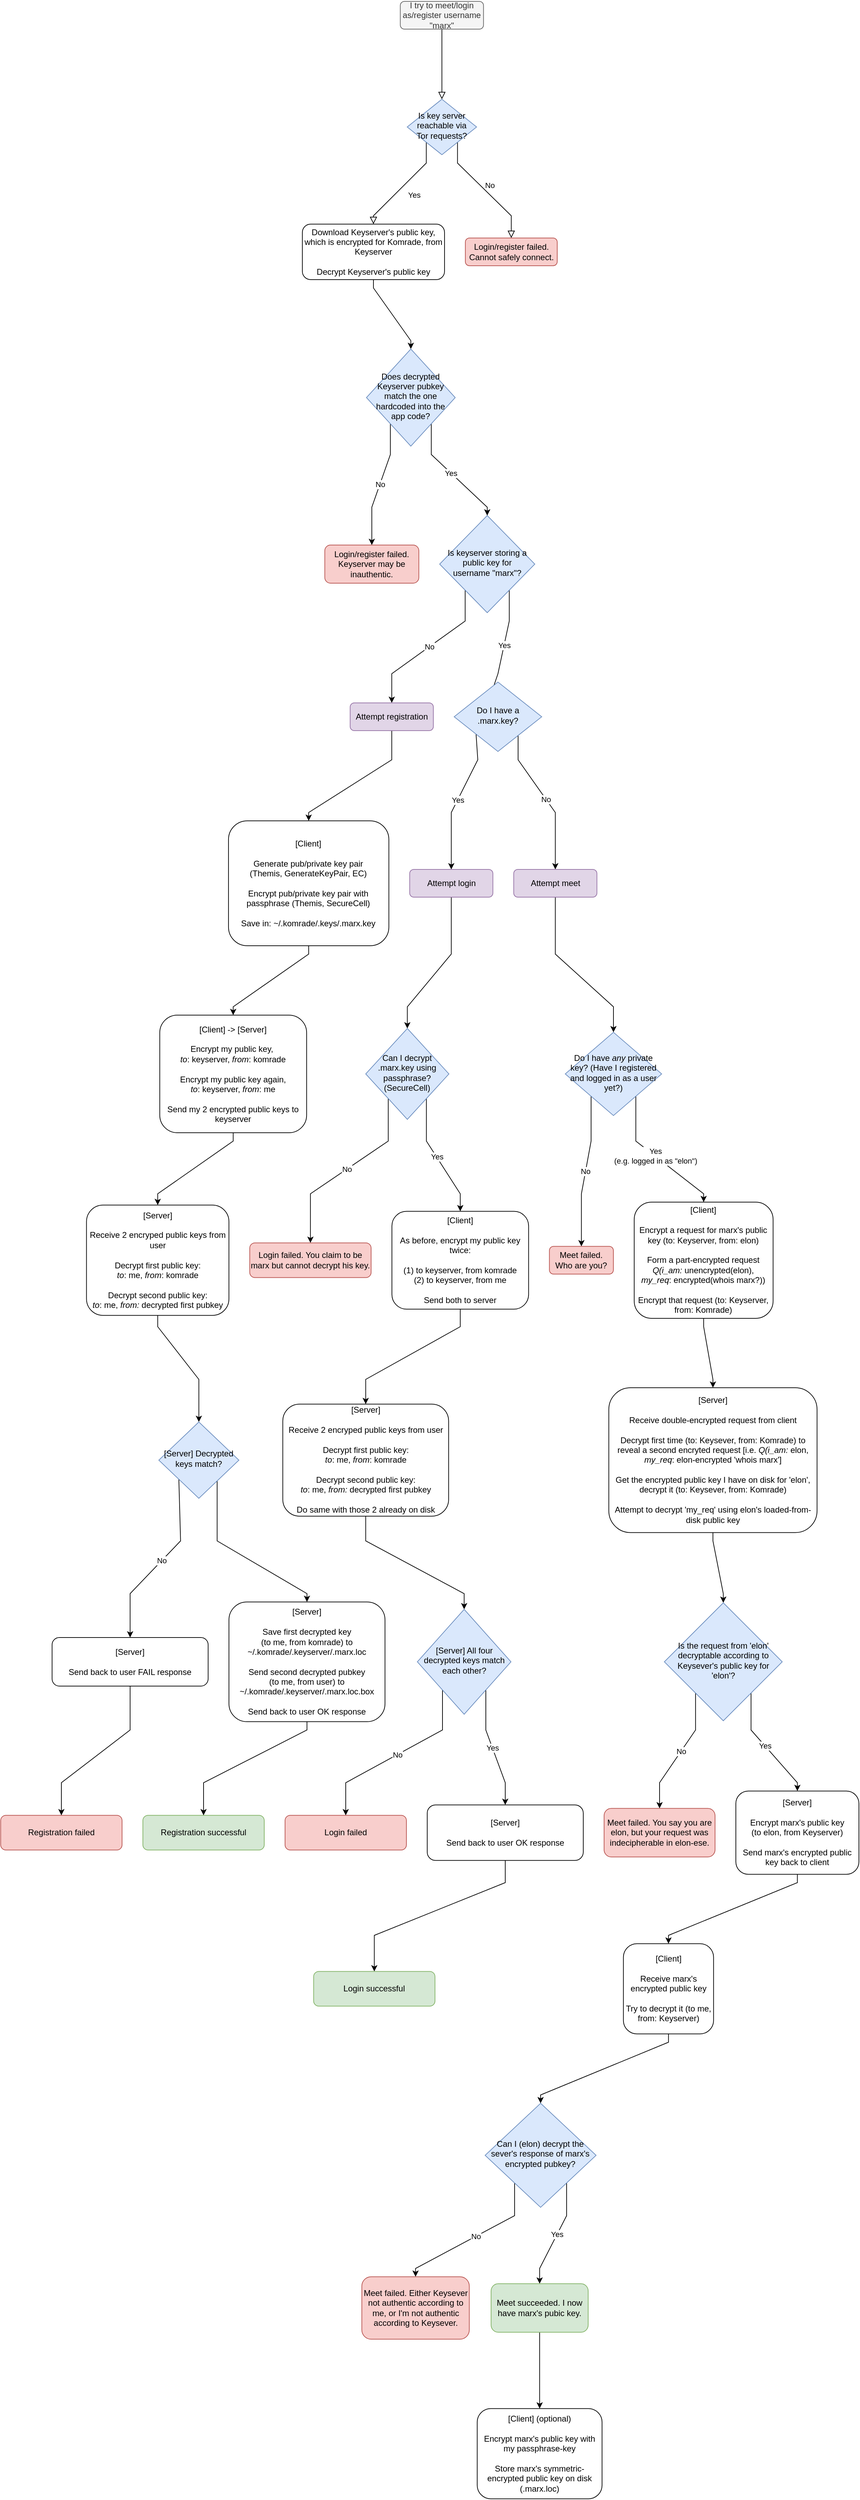 <mxfile version="13.6.6" type="github" pages="3">
  <diagram id="C5RBs43oDa-KdzZeNtuy" name="Login/Register">
    <mxGraphModel dx="2265" dy="1795" grid="1" gridSize="10" guides="1" tooltips="1" connect="1" arrows="1" fold="1" page="1" pageScale="1" pageWidth="827" pageHeight="1169" math="0" shadow="0">
      <root>
        <mxCell id="WIyWlLk6GJQsqaUBKTNV-0" />
        <mxCell id="WIyWlLk6GJQsqaUBKTNV-1" parent="WIyWlLk6GJQsqaUBKTNV-0" />
        <mxCell id="WIyWlLk6GJQsqaUBKTNV-2" value="" style="rounded=0;html=1;jettySize=auto;orthogonalLoop=1;fontSize=11;endArrow=block;endFill=0;endSize=8;strokeWidth=1;shadow=0;labelBackgroundColor=none;edgeStyle=orthogonalEdgeStyle;noEdgeStyle=1;orthogonal=1;" parent="WIyWlLk6GJQsqaUBKTNV-1" source="WIyWlLk6GJQsqaUBKTNV-3" target="WIyWlLk6GJQsqaUBKTNV-6" edge="1">
          <mxGeometry relative="1" as="geometry">
            <Array as="points">
              <mxPoint x="636.159" y="54" />
              <mxPoint x="636.159" y="130" />
            </Array>
          </mxGeometry>
        </mxCell>
        <mxCell id="WIyWlLk6GJQsqaUBKTNV-3" value="I try to meet/login as/register username &quot;marx&quot;" style="rounded=1;whiteSpace=wrap;html=1;fontSize=12;glass=0;strokeWidth=1;shadow=0;fillColor=#f5f5f5;strokeColor=#666666;fontColor=#333333;" parent="WIyWlLk6GJQsqaUBKTNV-1" vertex="1">
          <mxGeometry x="576.159" y="1" width="120" height="40" as="geometry" />
        </mxCell>
        <mxCell id="WIyWlLk6GJQsqaUBKTNV-4" value="Yes" style="rounded=0;html=1;jettySize=auto;orthogonalLoop=1;fontSize=11;endArrow=block;endFill=0;endSize=8;strokeWidth=1;shadow=0;labelBackgroundColor=none;edgeStyle=orthogonalEdgeStyle;noEdgeStyle=1;orthogonal=1;" parent="WIyWlLk6GJQsqaUBKTNV-1" source="WIyWlLk6GJQsqaUBKTNV-6" target="UarGHlLd0uthddKlq-wd-3" edge="1">
          <mxGeometry y="20" relative="1" as="geometry">
            <mxPoint as="offset" />
            <mxPoint x="60" y="331.538" as="targetPoint" />
            <Array as="points">
              <mxPoint x="613.659" y="234" />
              <mxPoint x="537.455" y="310" />
            </Array>
          </mxGeometry>
        </mxCell>
        <mxCell id="WIyWlLk6GJQsqaUBKTNV-5" value="No" style="edgeStyle=orthogonalEdgeStyle;rounded=0;html=1;jettySize=auto;orthogonalLoop=1;fontSize=11;endArrow=block;endFill=0;endSize=8;strokeWidth=1;shadow=0;labelBackgroundColor=none;noEdgeStyle=1;orthogonal=1;entryX=0.5;entryY=0;entryDx=0;entryDy=0;" parent="WIyWlLk6GJQsqaUBKTNV-1" source="WIyWlLk6GJQsqaUBKTNV-6" target="WIyWlLk6GJQsqaUBKTNV-7" edge="1">
          <mxGeometry y="10" relative="1" as="geometry">
            <mxPoint as="offset" />
            <Array as="points">
              <mxPoint x="658.659" y="234" />
              <mxPoint x="736.205" y="310" />
            </Array>
          </mxGeometry>
        </mxCell>
        <mxCell id="WIyWlLk6GJQsqaUBKTNV-6" value="Is key server reachable via Tor requests?" style="rhombus;whiteSpace=wrap;html=1;shadow=0;fontFamily=Helvetica;fontSize=12;align=center;strokeWidth=1;spacing=6;spacingTop=-4;fillColor=#dae8fc;strokeColor=#6c8ebf;" parent="WIyWlLk6GJQsqaUBKTNV-1" vertex="1">
          <mxGeometry x="586.159" y="142" width="100" height="80" as="geometry" />
        </mxCell>
        <mxCell id="WIyWlLk6GJQsqaUBKTNV-7" value="Login/register failed. Cannot safely connect." style="rounded=1;whiteSpace=wrap;html=1;fontSize=12;glass=0;strokeWidth=1;shadow=0;fillColor=#f8cecc;strokeColor=#b85450;" parent="WIyWlLk6GJQsqaUBKTNV-1" vertex="1">
          <mxGeometry x="669.955" y="342" width="132.5" height="40" as="geometry" />
        </mxCell>
        <mxCell id="pqJTde5UYUQTvpoNPmt8-5" style="edgeStyle=orthogonalEdgeStyle;rounded=0;orthogonalLoop=1;jettySize=auto;html=1;entryX=0.5;entryY=0;entryDx=0;entryDy=0;noEdgeStyle=1;orthogonal=1;" edge="1" parent="WIyWlLk6GJQsqaUBKTNV-1" source="UarGHlLd0uthddKlq-wd-3" target="pqJTde5UYUQTvpoNPmt8-2">
          <mxGeometry relative="1" as="geometry">
            <Array as="points">
              <mxPoint x="537.455" y="414" />
              <mxPoint x="591.36" y="490" />
            </Array>
          </mxGeometry>
        </mxCell>
        <mxCell id="UarGHlLd0uthddKlq-wd-3" value="Download Keyserver&#39;s public key, which is encrypted for Komrade, from Keyserver&lt;br&gt;&lt;br&gt;Decrypt Keyserver&#39;s public key" style="rounded=1;whiteSpace=wrap;html=1;fontSize=12;glass=0;strokeWidth=1;shadow=0;" parent="WIyWlLk6GJQsqaUBKTNV-1" vertex="1">
          <mxGeometry x="434.955" y="322" width="205" height="80" as="geometry" />
        </mxCell>
        <mxCell id="UarGHlLd0uthddKlq-wd-9" value="No" style="edgeStyle=orthogonalEdgeStyle;rounded=0;orthogonalLoop=1;jettySize=auto;html=1;noEdgeStyle=1;orthogonal=1;" parent="WIyWlLk6GJQsqaUBKTNV-1" source="UarGHlLd0uthddKlq-wd-5" target="UarGHlLd0uthddKlq-wd-27" edge="1">
          <mxGeometry relative="1" as="geometry">
            <mxPoint x="70" y="660" as="targetPoint" />
            <Array as="points">
              <mxPoint x="669.717" y="894" />
              <mxPoint x="563.861" y="970" />
            </Array>
          </mxGeometry>
        </mxCell>
        <mxCell id="UarGHlLd0uthddKlq-wd-13" value="Yes" style="edgeStyle=orthogonalEdgeStyle;rounded=0;orthogonalLoop=1;jettySize=auto;html=1;noEdgeStyle=1;orthogonal=1;entryX=0.4;entryY=0.25;entryDx=0;entryDy=0;entryPerimeter=0;" parent="WIyWlLk6GJQsqaUBKTNV-1" source="UarGHlLd0uthddKlq-wd-5" target="UarGHlLd0uthddKlq-wd-14" edge="1">
          <mxGeometry relative="1" as="geometry">
            <mxPoint x="210" y="640" as="targetPoint" />
            <Array as="points">
              <mxPoint x="733.312" y="894" />
              <mxPoint x="716.971" y="970" />
            </Array>
          </mxGeometry>
        </mxCell>
        <mxCell id="UarGHlLd0uthddKlq-wd-5" value="Is keyserver storing a public key for username &quot;marx&quot;?" style="rhombus;whiteSpace=wrap;html=1;shadow=0;fontFamily=Helvetica;fontSize=12;align=center;strokeWidth=1;spacing=6;spacingTop=-4;fillColor=#dae8fc;strokeColor=#6c8ebf;" parent="WIyWlLk6GJQsqaUBKTNV-1" vertex="1">
          <mxGeometry x="632.92" y="742" width="137.19" height="140" as="geometry" />
        </mxCell>
        <mxCell id="UarGHlLd0uthddKlq-wd-31" value="Yes" style="edgeStyle=orthogonalEdgeStyle;rounded=0;orthogonalLoop=1;jettySize=auto;html=1;noEdgeStyle=1;orthogonal=1;exitX=0;exitY=1;exitDx=0;exitDy=0;" parent="WIyWlLk6GJQsqaUBKTNV-1" source="UarGHlLd0uthddKlq-wd-14" target="UarGHlLd0uthddKlq-wd-29" edge="1">
          <mxGeometry relative="1" as="geometry">
            <Array as="points">
              <mxPoint x="687.916" y="1094" />
              <mxPoint x="649.699" y="1170" />
            </Array>
          </mxGeometry>
        </mxCell>
        <mxCell id="pqJTde5UYUQTvpoNPmt8-1" value="No" style="edgeStyle=orthogonalEdgeStyle;rounded=0;orthogonalLoop=1;jettySize=auto;html=1;noEdgeStyle=1;orthogonal=1;entryX=0.5;entryY=0;entryDx=0;entryDy=0;" edge="1" parent="WIyWlLk6GJQsqaUBKTNV-1" source="UarGHlLd0uthddKlq-wd-14" target="LL1DRk6oRKZlNUp4qJ55-0">
          <mxGeometry relative="1" as="geometry">
            <mxPoint x="625.625" y="1245" as="targetPoint" />
            <Array as="points">
              <mxPoint x="746.026" y="1094" />
              <mxPoint x="799.699" y="1170" />
            </Array>
          </mxGeometry>
        </mxCell>
        <mxCell id="UarGHlLd0uthddKlq-wd-14" value="Do I have a .marx.key?" style="rhombus;whiteSpace=wrap;html=1;shadow=0;fontFamily=Helvetica;fontSize=12;align=center;strokeWidth=1;spacing=6;spacingTop=-4;fillColor=#dae8fc;strokeColor=#6c8ebf;" parent="WIyWlLk6GJQsqaUBKTNV-1" vertex="1">
          <mxGeometry x="653.861" y="982" width="126.22" height="100" as="geometry" />
        </mxCell>
        <mxCell id="UarGHlLd0uthddKlq-wd-28" style="edgeStyle=orthogonalEdgeStyle;rounded=0;orthogonalLoop=1;jettySize=auto;html=1;noEdgeStyle=1;orthogonal=1;entryX=0.5;entryY=0;entryDx=0;entryDy=0;" parent="WIyWlLk6GJQsqaUBKTNV-1" source="UarGHlLd0uthddKlq-wd-27" target="UarGHlLd0uthddKlq-wd-35" edge="1">
          <mxGeometry relative="1" as="geometry">
            <mxPoint x="115.625" y="820" as="targetPoint" />
            <Array as="points">
              <mxPoint x="563.861" y="1094" />
              <mxPoint x="444.074" y="1170" />
            </Array>
          </mxGeometry>
        </mxCell>
        <mxCell id="UarGHlLd0uthddKlq-wd-27" value="Attempt registration" style="rounded=1;whiteSpace=wrap;html=1;fontSize=12;glass=0;strokeWidth=1;shadow=0;fillColor=#e1d5e7;strokeColor=#9673a6;" parent="WIyWlLk6GJQsqaUBKTNV-1" vertex="1">
          <mxGeometry x="503.861" y="1012" width="120" height="40" as="geometry" />
        </mxCell>
        <mxCell id="UarGHlLd0uthddKlq-wd-55" style="edgeStyle=orthogonalEdgeStyle;rounded=0;orthogonalLoop=1;jettySize=auto;html=1;noEdgeStyle=1;orthogonal=1;entryX=0.5;entryY=0;entryDx=0;entryDy=0;" parent="WIyWlLk6GJQsqaUBKTNV-1" source="UarGHlLd0uthddKlq-wd-29" target="UarGHlLd0uthddKlq-wd-59" edge="1">
          <mxGeometry relative="1" as="geometry">
            <mxPoint x="421.25" y="1069" as="targetPoint" />
            <Array as="points">
              <mxPoint x="649.699" y="1374" />
              <mxPoint x="586.31" y="1450" />
            </Array>
          </mxGeometry>
        </mxCell>
        <mxCell id="UarGHlLd0uthddKlq-wd-29" value="Attempt login" style="rounded=1;whiteSpace=wrap;html=1;fontSize=12;glass=0;strokeWidth=1;shadow=0;fillColor=#e1d5e7;strokeColor=#9673a6;" parent="WIyWlLk6GJQsqaUBKTNV-1" vertex="1">
          <mxGeometry x="589.699" y="1252" width="120" height="40" as="geometry" />
        </mxCell>
        <mxCell id="UarGHlLd0uthddKlq-wd-98" style="edgeStyle=orthogonalEdgeStyle;rounded=0;orthogonalLoop=1;jettySize=auto;html=1;noEdgeStyle=1;orthogonal=1;" parent="WIyWlLk6GJQsqaUBKTNV-1" source="UarGHlLd0uthddKlq-wd-35" target="UarGHlLd0uthddKlq-wd-97" edge="1">
          <mxGeometry relative="1" as="geometry">
            <Array as="points">
              <mxPoint x="444.074" y="1374" />
              <mxPoint x="335.237" y="1450" />
            </Array>
          </mxGeometry>
        </mxCell>
        <mxCell id="UarGHlLd0uthddKlq-wd-35" value="&lt;div&gt;&lt;span&gt;[Client]&lt;/span&gt;&lt;/div&gt;&lt;div&gt;&lt;span&gt;&lt;br&gt;&lt;/span&gt;&lt;/div&gt;&lt;span&gt;Generate pub/private key pair&lt;br&gt;(Themis, GenerateKeyPair, EC)&lt;br&gt;&lt;/span&gt;&lt;br&gt;&lt;span&gt;Encrypt pub/private key pair with passphrase&amp;nbsp;&lt;/span&gt;&lt;span&gt;(Themis, SecureCell)&lt;br&gt;&lt;/span&gt;&lt;br&gt;&lt;span&gt;Save in:&amp;nbsp;&lt;/span&gt;&lt;span&gt;~/.komrade/.keys/.marx.key&lt;/span&gt;" style="rounded=1;whiteSpace=wrap;html=1;fontSize=12;glass=0;strokeWidth=1;shadow=0;align=center;" parent="WIyWlLk6GJQsqaUBKTNV-1" vertex="1">
          <mxGeometry x="328.449" y="1182" width="231.25" height="180" as="geometry" />
        </mxCell>
        <mxCell id="UarGHlLd0uthddKlq-wd-85" value="No" style="edgeStyle=orthogonalEdgeStyle;rounded=0;orthogonalLoop=1;jettySize=auto;html=1;entryX=0.5;entryY=0;entryDx=0;entryDy=0;noEdgeStyle=1;orthogonal=1;" parent="WIyWlLk6GJQsqaUBKTNV-1" source="UarGHlLd0uthddKlq-wd-59" target="UarGHlLd0uthddKlq-wd-86" edge="1">
          <mxGeometry relative="1" as="geometry">
            <mxPoint x="471.25" y="1400" as="targetPoint" />
            <Array as="points">
              <mxPoint x="558.81" y="1643.5" />
              <mxPoint x="446.595" y="1719.5" />
            </Array>
          </mxGeometry>
        </mxCell>
        <mxCell id="UarGHlLd0uthddKlq-wd-87" value="Yes" style="edgeStyle=orthogonalEdgeStyle;rounded=0;orthogonalLoop=1;jettySize=auto;html=1;entryX=0.5;entryY=0;entryDx=0;entryDy=0;noEdgeStyle=1;orthogonal=1;" parent="WIyWlLk6GJQsqaUBKTNV-1" source="UarGHlLd0uthddKlq-wd-59" target="UarGHlLd0uthddKlq-wd-88" edge="1">
          <mxGeometry relative="1" as="geometry">
            <mxPoint x="700" y="1300" as="targetPoint" />
            <Array as="points">
              <mxPoint x="613.81" y="1643.5" />
              <mxPoint x="662.635" y="1719.5" />
            </Array>
          </mxGeometry>
        </mxCell>
        <mxCell id="UarGHlLd0uthddKlq-wd-59" value="Can I decrypt .marx.key using passphrase? (SecureCell)" style="rhombus;whiteSpace=wrap;html=1;shadow=0;fontFamily=Helvetica;fontSize=12;align=center;strokeWidth=1;spacing=6;spacingTop=-4;fillColor=#dae8fc;strokeColor=#6c8ebf;" parent="WIyWlLk6GJQsqaUBKTNV-1" vertex="1">
          <mxGeometry x="526.31" y="1481.25" width="120" height="131" as="geometry" />
        </mxCell>
        <mxCell id="UarGHlLd0uthddKlq-wd-65" value="Registration successful" style="rounded=1;whiteSpace=wrap;html=1;fontSize=12;glass=0;strokeWidth=1;shadow=0;fillColor=#d5e8d4;strokeColor=#82b366;" parent="WIyWlLk6GJQsqaUBKTNV-1" vertex="1">
          <mxGeometry x="205" y="2615.25" width="175" height="50" as="geometry" />
        </mxCell>
        <mxCell id="UarGHlLd0uthddKlq-wd-84" style="edgeStyle=orthogonalEdgeStyle;rounded=0;orthogonalLoop=1;jettySize=auto;html=1;noEdgeStyle=1;orthogonal=1;" parent="WIyWlLk6GJQsqaUBKTNV-1" source="UarGHlLd0uthddKlq-wd-72" target="UarGHlLd0uthddKlq-wd-100" edge="1">
          <mxGeometry relative="1" as="geometry">
            <Array as="points">
              <mxPoint x="226.4" y="1911" />
              <mxPoint x="285.73" y="1987" />
            </Array>
          </mxGeometry>
        </mxCell>
        <mxCell id="UarGHlLd0uthddKlq-wd-72" value="&lt;div&gt;&lt;span&gt;[Server]&lt;/span&gt;&lt;/div&gt;&lt;div&gt;&lt;br&gt;&lt;/div&gt;&lt;div&gt;Receive 2 encryped public keys from user&lt;/div&gt;&lt;div&gt;&lt;br&gt;&lt;/div&gt;&lt;div&gt;Decrypt first public key:&lt;/div&gt;&lt;div&gt;&lt;i&gt;to&lt;/i&gt;: me,&amp;nbsp;&lt;span&gt;&lt;i&gt;from&lt;/i&gt;: komrade&lt;/span&gt;&lt;/div&gt;&lt;div&gt;&lt;br&gt;&lt;/div&gt;&lt;div&gt;Decrypt second public key:&lt;/div&gt;&lt;div&gt;&lt;i&gt;to&lt;/i&gt;: me, &lt;i&gt;from:&lt;/i&gt;&amp;nbsp;&lt;span&gt;decrypted first pubkey&lt;/span&gt;&lt;/div&gt;" style="rounded=1;whiteSpace=wrap;html=1;fontSize=12;glass=0;strokeWidth=1;shadow=0;align=center;" parent="WIyWlLk6GJQsqaUBKTNV-1" vertex="1">
          <mxGeometry x="123.705" y="1735.75" width="205.39" height="159" as="geometry" />
        </mxCell>
        <mxCell id="UarGHlLd0uthddKlq-wd-80" value="Registration failed" style="rounded=1;whiteSpace=wrap;html=1;fontSize=12;glass=0;strokeWidth=1;shadow=0;fillColor=#f8cecc;strokeColor=#b85450;" parent="WIyWlLk6GJQsqaUBKTNV-1" vertex="1">
          <mxGeometry y="2615.25" width="175" height="50" as="geometry" />
        </mxCell>
        <mxCell id="UarGHlLd0uthddKlq-wd-86" value="Login failed. You claim to be marx but cannot decrypt his key." style="rounded=1;whiteSpace=wrap;html=1;fontSize=12;glass=0;strokeWidth=1;shadow=0;fillColor=#f8cecc;strokeColor=#b85450;" parent="WIyWlLk6GJQsqaUBKTNV-1" vertex="1">
          <mxGeometry x="359.095" y="1790.25" width="175" height="50" as="geometry" />
        </mxCell>
        <mxCell id="UarGHlLd0uthddKlq-wd-107" style="edgeStyle=orthogonalEdgeStyle;rounded=0;orthogonalLoop=1;jettySize=auto;html=1;noEdgeStyle=1;orthogonal=1;" parent="WIyWlLk6GJQsqaUBKTNV-1" source="UarGHlLd0uthddKlq-wd-88" target="UarGHlLd0uthddKlq-wd-105" edge="1">
          <mxGeometry relative="1" as="geometry">
            <Array as="points">
              <mxPoint x="662.635" y="1911" />
              <mxPoint x="526.3" y="1987" />
            </Array>
          </mxGeometry>
        </mxCell>
        <mxCell id="UarGHlLd0uthddKlq-wd-88" value="&lt;div&gt;[Client]&lt;/div&gt;&lt;div&gt;&lt;br&gt;&lt;/div&gt;&lt;div&gt;As before, encrypt my public key twice:&lt;/div&gt;&lt;div&gt;&lt;br&gt;&lt;/div&gt;&lt;div&gt;(1) to keyserver, from komrade&lt;/div&gt;&lt;div&gt;(2) to keyserver, from me&lt;/div&gt;&lt;div&gt;&lt;br&gt;&lt;/div&gt;&lt;div&gt;Send both to server&lt;/div&gt;" style="rounded=1;whiteSpace=wrap;html=1;fontSize=12;glass=0;strokeWidth=1;shadow=0;align=center;" parent="WIyWlLk6GJQsqaUBKTNV-1" vertex="1">
          <mxGeometry x="564.095" y="1744.75" width="197.08" height="141" as="geometry" />
        </mxCell>
        <mxCell id="UarGHlLd0uthddKlq-wd-99" style="edgeStyle=orthogonalEdgeStyle;rounded=0;orthogonalLoop=1;jettySize=auto;html=1;noEdgeStyle=1;orthogonal=1;" parent="WIyWlLk6GJQsqaUBKTNV-1" source="UarGHlLd0uthddKlq-wd-97" target="UarGHlLd0uthddKlq-wd-72" edge="1">
          <mxGeometry relative="1" as="geometry">
            <Array as="points">
              <mxPoint x="335.237" y="1643.5" />
              <mxPoint x="226.4" y="1719.5" />
            </Array>
          </mxGeometry>
        </mxCell>
        <mxCell id="UarGHlLd0uthddKlq-wd-97" value="&lt;div&gt;&lt;span&gt;[Client] -&amp;gt; [Server]&lt;/span&gt;&lt;/div&gt;&lt;div&gt;&lt;br&gt;&lt;/div&gt;&lt;div&gt;Encrypt my public key,&amp;nbsp;&lt;/div&gt;&lt;div&gt;&lt;span&gt;&lt;i&gt;to&lt;/i&gt;: keyserver,&amp;nbsp;&lt;/span&gt;&lt;i&gt;from&lt;/i&gt;&lt;span&gt;: komrade&lt;/span&gt;&lt;/div&gt;&lt;div&gt;&lt;br&gt;&lt;/div&gt;&lt;div&gt;Encrypt my public key again,&lt;/div&gt;&lt;div&gt;&lt;i&gt;to&lt;/i&gt;: keyserver,&amp;nbsp;&lt;i&gt;from&lt;/i&gt;&lt;span&gt;: me&lt;/span&gt;&lt;/div&gt;&lt;div&gt;&lt;br&gt;&lt;/div&gt;&lt;div&gt;Send my 2 encrypted public keys to keyserver&lt;/div&gt;" style="rounded=1;whiteSpace=wrap;html=1;fontSize=12;glass=0;strokeWidth=1;shadow=0;align=center;" parent="WIyWlLk6GJQsqaUBKTNV-1" vertex="1">
          <mxGeometry x="229.357" y="1462" width="211.76" height="169.5" as="geometry" />
        </mxCell>
        <mxCell id="UarGHlLd0uthddKlq-wd-118" value="No" style="edgeStyle=orthogonalEdgeStyle;rounded=0;orthogonalLoop=1;jettySize=auto;html=1;noEdgeStyle=1;orthogonal=1;exitX=0;exitY=1;exitDx=0;exitDy=0;" parent="WIyWlLk6GJQsqaUBKTNV-1" source="UarGHlLd0uthddKlq-wd-100" target="UarGHlLd0uthddKlq-wd-114" edge="1">
          <mxGeometry relative="1" as="geometry">
            <Array as="points">
              <mxPoint x="259.365" y="2219.75" />
              <mxPoint x="186.615" y="2295.75" />
            </Array>
          </mxGeometry>
        </mxCell>
        <mxCell id="UarGHlLd0uthddKlq-wd-119" style="edgeStyle=orthogonalEdgeStyle;rounded=0;orthogonalLoop=1;jettySize=auto;html=1;noEdgeStyle=1;orthogonal=1;" parent="WIyWlLk6GJQsqaUBKTNV-1" source="UarGHlLd0uthddKlq-wd-100" target="UarGHlLd0uthddKlq-wd-101" edge="1">
          <mxGeometry relative="1" as="geometry">
            <Array as="points">
              <mxPoint x="312.095" y="2219.75" />
              <mxPoint x="441.615" y="2295.75" />
            </Array>
          </mxGeometry>
        </mxCell>
        <mxCell id="UarGHlLd0uthddKlq-wd-100" value="[Server] Decrypted keys match?" style="rhombus;whiteSpace=wrap;html=1;shadow=0;fontFamily=Helvetica;fontSize=12;align=center;strokeWidth=1;spacing=6;spacingTop=-4;fillColor=#dae8fc;strokeColor=#6c8ebf;" parent="WIyWlLk6GJQsqaUBKTNV-1" vertex="1">
          <mxGeometry x="228.0" y="2048.375" width="115.46" height="110" as="geometry" />
        </mxCell>
        <mxCell id="UarGHlLd0uthddKlq-wd-120" style="edgeStyle=orthogonalEdgeStyle;rounded=0;orthogonalLoop=1;jettySize=auto;html=1;noEdgeStyle=1;orthogonal=1;" parent="WIyWlLk6GJQsqaUBKTNV-1" source="UarGHlLd0uthddKlq-wd-101" target="UarGHlLd0uthddKlq-wd-65" edge="1">
          <mxGeometry relative="1" as="geometry">
            <Array as="points">
              <mxPoint x="441.615" y="2492.25" />
              <mxPoint x="292.5" y="2568.25" />
            </Array>
          </mxGeometry>
        </mxCell>
        <mxCell id="UarGHlLd0uthddKlq-wd-101" value="&lt;div&gt;&lt;span&gt;[Server]&lt;/span&gt;&lt;/div&gt;&lt;div&gt;&lt;span&gt;&lt;br&gt;&lt;/span&gt;&lt;/div&gt;&lt;div&gt;Save first decrypted key&lt;/div&gt;&lt;div&gt;(to me, from komrade) to&lt;/div&gt;&lt;div&gt;~/.komrade/.keyserver/.marx.loc&lt;/div&gt;&lt;div&gt;&lt;br&gt;&lt;/div&gt;&lt;div&gt;Send second decrypted pubkey&lt;/div&gt;&lt;div&gt;(to me, from user) to&lt;/div&gt;&lt;div&gt;~/.komrade/.keyserver/.marx.loc.box&lt;/div&gt;&lt;div&gt;&lt;br&gt;&lt;/div&gt;&lt;div&gt;&lt;div&gt;Send back to user OK response&lt;/div&gt;&lt;/div&gt;" style="rounded=1;whiteSpace=wrap;html=1;fontSize=12;glass=0;strokeWidth=1;shadow=0;align=center;" parent="WIyWlLk6GJQsqaUBKTNV-1" vertex="1">
          <mxGeometry x="329.115" y="2307.75" width="225" height="172.5" as="geometry" />
        </mxCell>
        <mxCell id="UarGHlLd0uthddKlq-wd-113" style="edgeStyle=orthogonalEdgeStyle;rounded=0;orthogonalLoop=1;jettySize=auto;html=1;noEdgeStyle=1;orthogonal=1;exitX=0.5;exitY=1;exitDx=0;exitDy=0;" parent="WIyWlLk6GJQsqaUBKTNV-1" source="UarGHlLd0uthddKlq-wd-105" target="UarGHlLd0uthddKlq-wd-111" edge="1">
          <mxGeometry relative="1" as="geometry">
            <Array as="points">
              <mxPoint x="526.3" y="2219.75" />
              <mxPoint x="668.257" y="2295.75" />
            </Array>
          </mxGeometry>
        </mxCell>
        <mxCell id="UarGHlLd0uthddKlq-wd-105" value="&lt;div&gt;&lt;span&gt;[Server]&lt;/span&gt;&lt;/div&gt;&lt;div&gt;&lt;br&gt;&lt;/div&gt;&lt;div&gt;Receive 2 encryped public keys from user&lt;/div&gt;&lt;div&gt;&lt;br&gt;&lt;/div&gt;&lt;div&gt;Decrypt first public key:&lt;/div&gt;&lt;div&gt;&lt;i&gt;to&lt;/i&gt;: me,&amp;nbsp;&lt;span&gt;&lt;i&gt;from&lt;/i&gt;: komrade&lt;/span&gt;&lt;/div&gt;&lt;div&gt;&lt;br&gt;&lt;/div&gt;&lt;div&gt;Decrypt second public key:&lt;/div&gt;&lt;div&gt;&lt;i&gt;to&lt;/i&gt;: me, &lt;i&gt;from:&lt;/i&gt;&amp;nbsp;&lt;span&gt;decrypted first pubkey&lt;/span&gt;&lt;/div&gt;&lt;div&gt;&lt;span&gt;&lt;br&gt;&lt;/span&gt;&lt;/div&gt;&lt;div&gt;&lt;span&gt;Do same with those 2 already on disk&lt;/span&gt;&lt;/div&gt;" style="rounded=1;whiteSpace=wrap;html=1;fontSize=12;glass=0;strokeWidth=1;shadow=0;align=center;" parent="WIyWlLk6GJQsqaUBKTNV-1" vertex="1">
          <mxGeometry x="406.745" y="2022.625" width="239.11" height="161.5" as="geometry" />
        </mxCell>
        <mxCell id="UarGHlLd0uthddKlq-wd-108" value="Login failed" style="rounded=1;whiteSpace=wrap;html=1;fontSize=12;glass=0;strokeWidth=1;shadow=0;fillColor=#f8cecc;strokeColor=#b85450;" parent="WIyWlLk6GJQsqaUBKTNV-1" vertex="1">
          <mxGeometry x="410" y="2615.25" width="175" height="50" as="geometry" />
        </mxCell>
        <mxCell id="UarGHlLd0uthddKlq-wd-109" value="No" style="edgeStyle=orthogonalEdgeStyle;rounded=0;orthogonalLoop=1;jettySize=auto;html=1;noEdgeStyle=1;orthogonal=1;" parent="WIyWlLk6GJQsqaUBKTNV-1" source="UarGHlLd0uthddKlq-wd-111" target="UarGHlLd0uthddKlq-wd-108" edge="1">
          <mxGeometry relative="1" as="geometry">
            <Array as="points">
              <mxPoint x="637.007" y="2492.25" />
              <mxPoint x="497.5" y="2568.25" />
            </Array>
          </mxGeometry>
        </mxCell>
        <mxCell id="UarGHlLd0uthddKlq-wd-110" value="Yes" style="edgeStyle=orthogonalEdgeStyle;rounded=0;orthogonalLoop=1;jettySize=auto;html=1;noEdgeStyle=1;orthogonal=1;" parent="WIyWlLk6GJQsqaUBKTNV-1" source="UarGHlLd0uthddKlq-wd-111" target="UarGHlLd0uthddKlq-wd-112" edge="1">
          <mxGeometry relative="1" as="geometry">
            <Array as="points">
              <mxPoint x="699.507" y="2492.25" />
              <mxPoint x="727.5" y="2568.25" />
            </Array>
          </mxGeometry>
        </mxCell>
        <mxCell id="UarGHlLd0uthddKlq-wd-111" value="[Server] All four decrypted keys match each other?" style="rhombus;whiteSpace=wrap;html=1;shadow=0;fontFamily=Helvetica;fontSize=12;align=center;strokeWidth=1;spacing=6;spacingTop=-4;fillColor=#dae8fc;strokeColor=#6c8ebf;" parent="WIyWlLk6GJQsqaUBKTNV-1" vertex="1">
          <mxGeometry x="600.757" y="2318.375" width="135" height="151.25" as="geometry" />
        </mxCell>
        <mxCell id="UarGHlLd0uthddKlq-wd-124" style="edgeStyle=orthogonalEdgeStyle;rounded=0;orthogonalLoop=1;jettySize=auto;html=1;noEdgeStyle=1;orthogonal=1;" parent="WIyWlLk6GJQsqaUBKTNV-1" source="UarGHlLd0uthddKlq-wd-112" target="UarGHlLd0uthddKlq-wd-123" edge="1">
          <mxGeometry relative="1" as="geometry">
            <Array as="points">
              <mxPoint x="727.5" y="2712.25" />
              <mxPoint x="538.705" y="2788.25" />
            </Array>
          </mxGeometry>
        </mxCell>
        <mxCell id="UarGHlLd0uthddKlq-wd-112" value="&lt;div&gt;&lt;span&gt;[Server]&lt;/span&gt;&lt;/div&gt;&lt;div&gt;&lt;span&gt;&lt;br&gt;&lt;/span&gt;&lt;/div&gt;&lt;div&gt;&lt;span&gt;Send back to user OK response&lt;/span&gt;&lt;br&gt;&lt;/div&gt;" style="rounded=1;whiteSpace=wrap;html=1;fontSize=12;glass=0;strokeWidth=1;shadow=0;align=center;" parent="WIyWlLk6GJQsqaUBKTNV-1" vertex="1">
          <mxGeometry x="615" y="2600.25" width="225" height="80" as="geometry" />
        </mxCell>
        <mxCell id="UarGHlLd0uthddKlq-wd-121" style="edgeStyle=orthogonalEdgeStyle;rounded=0;orthogonalLoop=1;jettySize=auto;html=1;entryX=0.5;entryY=0;entryDx=0;entryDy=0;noEdgeStyle=1;orthogonal=1;" parent="WIyWlLk6GJQsqaUBKTNV-1" source="UarGHlLd0uthddKlq-wd-114" target="UarGHlLd0uthddKlq-wd-80" edge="1">
          <mxGeometry relative="1" as="geometry">
            <Array as="points">
              <mxPoint x="186.615" y="2492.25" />
              <mxPoint x="87.5" y="2568.25" />
            </Array>
          </mxGeometry>
        </mxCell>
        <mxCell id="UarGHlLd0uthddKlq-wd-114" value="&lt;div&gt;&lt;span&gt;[Server]&lt;/span&gt;&lt;br&gt;&lt;/div&gt;&lt;div&gt;&lt;span&gt;&lt;br&gt;&lt;/span&gt;&lt;/div&gt;&lt;div&gt;&lt;span&gt;Send back to user FAIL response&lt;/span&gt;&lt;br&gt;&lt;/div&gt;" style="rounded=1;whiteSpace=wrap;html=1;fontSize=12;glass=0;strokeWidth=1;shadow=0;align=center;" parent="WIyWlLk6GJQsqaUBKTNV-1" vertex="1">
          <mxGeometry x="74.115" y="2359" width="225" height="70" as="geometry" />
        </mxCell>
        <mxCell id="UarGHlLd0uthddKlq-wd-123" value="Login successful" style="rounded=1;whiteSpace=wrap;html=1;fontSize=12;glass=0;strokeWidth=1;shadow=0;fillColor=#d5e8d4;strokeColor=#82b366;" parent="WIyWlLk6GJQsqaUBKTNV-1" vertex="1">
          <mxGeometry x="451.205" y="2840.25" width="175" height="50" as="geometry" />
        </mxCell>
        <mxCell id="pqJTde5UYUQTvpoNPmt8-3" value="No" style="edgeStyle=orthogonalEdgeStyle;rounded=0;orthogonalLoop=1;jettySize=auto;html=1;noEdgeStyle=1;orthogonal=1;" edge="1" parent="WIyWlLk6GJQsqaUBKTNV-1" source="pqJTde5UYUQTvpoNPmt8-2" target="pqJTde5UYUQTvpoNPmt8-4">
          <mxGeometry relative="1" as="geometry">
            <mxPoint x="60" y="530" as="targetPoint" />
            <Array as="points">
              <mxPoint x="561.862" y="654" />
              <mxPoint x="535.11" y="730" />
            </Array>
          </mxGeometry>
        </mxCell>
        <mxCell id="pqJTde5UYUQTvpoNPmt8-6" value="Yes" style="edgeStyle=orthogonalEdgeStyle;rounded=0;orthogonalLoop=1;jettySize=auto;html=1;noEdgeStyle=1;orthogonal=1;entryX=0.5;entryY=0;entryDx=0;entryDy=0;" edge="1" parent="WIyWlLk6GJQsqaUBKTNV-1" source="pqJTde5UYUQTvpoNPmt8-2" target="UarGHlLd0uthddKlq-wd-5">
          <mxGeometry relative="1" as="geometry">
            <Array as="points">
              <mxPoint x="620.857" y="654" />
              <mxPoint x="701.515" y="730" />
            </Array>
          </mxGeometry>
        </mxCell>
        <mxCell id="pqJTde5UYUQTvpoNPmt8-2" value="Does decrypted Keyserver pubkey match the one hardcoded into the app code?" style="rhombus;whiteSpace=wrap;html=1;shadow=0;fontFamily=Helvetica;fontSize=12;align=center;strokeWidth=1;spacing=6;spacingTop=-4;fillColor=#dae8fc;strokeColor=#6c8ebf;" vertex="1" parent="WIyWlLk6GJQsqaUBKTNV-1">
          <mxGeometry x="527.365" y="502" width="127.99" height="140" as="geometry" />
        </mxCell>
        <mxCell id="pqJTde5UYUQTvpoNPmt8-4" value="Login/register failed. Keyserver may be inauthentic." style="rounded=1;whiteSpace=wrap;html=1;fontSize=12;glass=0;strokeWidth=1;shadow=0;fillColor=#f8cecc;strokeColor=#b85450;" vertex="1" parent="WIyWlLk6GJQsqaUBKTNV-1">
          <mxGeometry x="467.3" y="784.5" width="135.62" height="55" as="geometry" />
        </mxCell>
        <mxCell id="LL1DRk6oRKZlNUp4qJ55-1" style="edgeStyle=orthogonalEdgeStyle;rounded=0;orthogonalLoop=1;jettySize=auto;html=1;noEdgeStyle=1;orthogonal=1;" edge="1" parent="WIyWlLk6GJQsqaUBKTNV-1" source="LL1DRk6oRKZlNUp4qJ55-0" target="LL1DRk6oRKZlNUp4qJ55-2">
          <mxGeometry relative="1" as="geometry">
            <mxPoint x="630" y="1460" as="targetPoint" />
            <Array as="points">
              <mxPoint x="799.699" y="1374" />
              <mxPoint x="883.525" y="1450" />
            </Array>
          </mxGeometry>
        </mxCell>
        <mxCell id="LL1DRk6oRKZlNUp4qJ55-0" value="Attempt meet" style="rounded=1;whiteSpace=wrap;html=1;fontSize=12;glass=0;strokeWidth=1;shadow=0;fillColor=#e1d5e7;strokeColor=#9673a6;" vertex="1" parent="WIyWlLk6GJQsqaUBKTNV-1">
          <mxGeometry x="739.699" y="1252" width="120" height="40" as="geometry" />
        </mxCell>
        <mxCell id="LL1DRk6oRKZlNUp4qJ55-4" value="No" style="edgeStyle=orthogonalEdgeStyle;rounded=0;orthogonalLoop=1;jettySize=auto;html=1;noEdgeStyle=1;orthogonal=1;" edge="1" parent="WIyWlLk6GJQsqaUBKTNV-1" source="LL1DRk6oRKZlNUp4qJ55-2" target="LL1DRk6oRKZlNUp4qJ55-3">
          <mxGeometry relative="1" as="geometry">
            <Array as="points">
              <mxPoint x="851.277" y="1643.5" />
              <mxPoint x="837.305" y="1719.5" />
            </Array>
          </mxGeometry>
        </mxCell>
        <mxCell id="LL1DRk6oRKZlNUp4qJ55-7" value="Yes&lt;br&gt;(e.g. logged in as &quot;elon&quot;)" style="edgeStyle=orthogonalEdgeStyle;rounded=0;orthogonalLoop=1;jettySize=auto;html=1;entryX=0.5;entryY=0;entryDx=0;entryDy=0;noEdgeStyle=1;orthogonal=1;" edge="1" parent="WIyWlLk6GJQsqaUBKTNV-1" source="LL1DRk6oRKZlNUp4qJ55-2" target="LL1DRk6oRKZlNUp4qJ55-6">
          <mxGeometry relative="1" as="geometry">
            <mxPoint x="990" y="1510" as="targetPoint" />
            <Array as="points">
              <mxPoint x="915.772" y="1643.5" />
              <mxPoint x="1013.57" y="1719.5" />
            </Array>
          </mxGeometry>
        </mxCell>
        <mxCell id="LL1DRk6oRKZlNUp4qJ55-2" value="Do I have &lt;i&gt;any &lt;/i&gt;private key? (Have I registered and logged in as a user yet?)" style="rhombus;whiteSpace=wrap;html=1;shadow=0;fontFamily=Helvetica;fontSize=12;align=center;strokeWidth=1;spacing=6;spacingTop=-4;fillColor=#dae8fc;strokeColor=#6c8ebf;" vertex="1" parent="WIyWlLk6GJQsqaUBKTNV-1">
          <mxGeometry x="814.03" y="1486.75" width="138.99" height="120" as="geometry" />
        </mxCell>
        <mxCell id="LL1DRk6oRKZlNUp4qJ55-3" value="Meet failed. Who are you?" style="rounded=1;whiteSpace=wrap;html=1;fontSize=12;glass=0;strokeWidth=1;shadow=0;fillColor=#f8cecc;strokeColor=#b85450;" vertex="1" parent="WIyWlLk6GJQsqaUBKTNV-1">
          <mxGeometry x="791.175" y="1795.25" width="92.26" height="40" as="geometry" />
        </mxCell>
        <mxCell id="LL1DRk6oRKZlNUp4qJ55-12" style="edgeStyle=orthogonalEdgeStyle;rounded=0;orthogonalLoop=1;jettySize=auto;html=1;entryX=0.5;entryY=0;entryDx=0;entryDy=0;noEdgeStyle=1;orthogonal=1;" edge="1" parent="WIyWlLk6GJQsqaUBKTNV-1" source="LL1DRk6oRKZlNUp4qJ55-5" target="LL1DRk6oRKZlNUp4qJ55-9">
          <mxGeometry relative="1" as="geometry">
            <Array as="points">
              <mxPoint x="1026.948" y="2219.75" />
              <mxPoint x="1041.884" y="2295.75" />
            </Array>
          </mxGeometry>
        </mxCell>
        <mxCell id="LL1DRk6oRKZlNUp4qJ55-5" value="&lt;div&gt;&lt;span&gt;[Server]&lt;/span&gt;&lt;/div&gt;&lt;div&gt;&lt;br&gt;&lt;/div&gt;&lt;div&gt;Receive double-encrypted request from client&lt;/div&gt;&lt;div&gt;&lt;br&gt;&lt;/div&gt;&lt;div&gt;Decrypt first time (to: Keysever, from: Komrade)&amp;nbsp;&lt;span&gt;to reveal a second encryted request [i.e.&amp;nbsp;&lt;/span&gt;&lt;i&gt;Q(i_am:&amp;nbsp;&lt;/i&gt;&lt;span&gt;elon,&lt;/span&gt;&lt;/div&gt;&lt;div&gt;&lt;i&gt;my_req&lt;/i&gt;&lt;span&gt;: elon-encrypted &#39;whois marx&#39;]&lt;/span&gt;&lt;/div&gt;&lt;div&gt;&lt;span&gt;&lt;br&gt;&lt;/span&gt;&lt;/div&gt;&lt;div&gt;&lt;span&gt;Get the encrypted public key I have on disk for &#39;elon&#39;, decrypt it (to: Keysever, from: Komrade)&lt;/span&gt;&lt;/div&gt;&lt;div&gt;&lt;span&gt;&lt;br&gt;&lt;/span&gt;&lt;/div&gt;&lt;div&gt;&lt;span&gt;Attempt to decrypt &#39;my_req&#39; using elon&#39;s loaded-from-disk public key&lt;/span&gt;&lt;/div&gt;" style="rounded=1;whiteSpace=wrap;html=1;fontSize=12;glass=0;strokeWidth=1;shadow=0;align=center;" vertex="1" parent="WIyWlLk6GJQsqaUBKTNV-1">
          <mxGeometry x="876.813" y="1999" width="300.27" height="208.75" as="geometry" />
        </mxCell>
        <mxCell id="LL1DRk6oRKZlNUp4qJ55-8" style="edgeStyle=orthogonalEdgeStyle;rounded=0;orthogonalLoop=1;jettySize=auto;html=1;entryX=0.5;entryY=0;entryDx=0;entryDy=0;noEdgeStyle=1;orthogonal=1;" edge="1" parent="WIyWlLk6GJQsqaUBKTNV-1" source="LL1DRk6oRKZlNUp4qJ55-6" target="LL1DRk6oRKZlNUp4qJ55-5">
          <mxGeometry relative="1" as="geometry">
            <Array as="points">
              <mxPoint x="1013.57" y="1911" />
              <mxPoint x="1026.948" y="1987" />
            </Array>
          </mxGeometry>
        </mxCell>
        <mxCell id="LL1DRk6oRKZlNUp4qJ55-6" value="&lt;div&gt;&lt;span&gt;[Client]&lt;/span&gt;&lt;/div&gt;&lt;div&gt;&lt;br&gt;&lt;/div&gt;&lt;div&gt;&lt;span&gt;Encrypt a request for marx&#39;s public key (to: Keyserver, from: elon)&lt;/span&gt;&lt;br&gt;&lt;/div&gt;&lt;div&gt;&lt;br&gt;&lt;/div&gt;&lt;div&gt;&lt;div&gt;Form a part-encrypted request&lt;/div&gt;&lt;div&gt;&lt;i&gt;Q(i_am:&lt;/i&gt;&lt;span&gt;&amp;nbsp;unencrypted(elon),&lt;/span&gt;&lt;br&gt;&lt;/div&gt;&lt;div&gt;&lt;i&gt;my_req&lt;/i&gt;: encrypted(whois marx?))&lt;/div&gt;&lt;/div&gt;&lt;div&gt;&lt;br&gt;&lt;/div&gt;&lt;div&gt;Encrypt that request (to: Keyserver, from: Komrade)&lt;/div&gt;" style="rounded=1;whiteSpace=wrap;html=1;fontSize=12;glass=0;strokeWidth=1;shadow=0;align=center;" vertex="1" parent="WIyWlLk6GJQsqaUBKTNV-1">
          <mxGeometry x="913.435" y="1731.5" width="200.27" height="167.5" as="geometry" />
        </mxCell>
        <mxCell id="LL1DRk6oRKZlNUp4qJ55-11" value="No" style="edgeStyle=orthogonalEdgeStyle;rounded=0;orthogonalLoop=1;jettySize=auto;html=1;noEdgeStyle=1;orthogonal=1;" edge="1" parent="WIyWlLk6GJQsqaUBKTNV-1" source="LL1DRk6oRKZlNUp4qJ55-9" target="LL1DRk6oRKZlNUp4qJ55-10">
          <mxGeometry relative="1" as="geometry">
            <Array as="points">
              <mxPoint x="1001.884" y="2492.25" />
              <mxPoint x="950" y="2568.25" />
            </Array>
          </mxGeometry>
        </mxCell>
        <mxCell id="LL1DRk6oRKZlNUp4qJ55-14" value="Yes" style="edgeStyle=orthogonalEdgeStyle;rounded=0;orthogonalLoop=1;jettySize=auto;html=1;entryX=0.5;entryY=0;entryDx=0;entryDy=0;noEdgeStyle=1;orthogonal=1;" edge="1" parent="WIyWlLk6GJQsqaUBKTNV-1" source="LL1DRk6oRKZlNUp4qJ55-9" target="LL1DRk6oRKZlNUp4qJ55-13">
          <mxGeometry relative="1" as="geometry">
            <Array as="points">
              <mxPoint x="1081.884" y="2492.25" />
              <mxPoint x="1148.705" y="2568.25" />
            </Array>
          </mxGeometry>
        </mxCell>
        <mxCell id="LL1DRk6oRKZlNUp4qJ55-9" value="Is the request from &#39;elon&#39; decryptable according to Keysever&#39;s public key for &#39;elon&#39;?" style="rhombus;whiteSpace=wrap;html=1;shadow=0;fontFamily=Helvetica;fontSize=12;align=center;strokeWidth=1;spacing=6;spacingTop=-4;fillColor=#dae8fc;strokeColor=#6c8ebf;" vertex="1" parent="WIyWlLk6GJQsqaUBKTNV-1">
          <mxGeometry x="956.884" y="2309" width="170" height="170" as="geometry" />
        </mxCell>
        <mxCell id="LL1DRk6oRKZlNUp4qJ55-10" value="Meet failed. You say you are elon, but your request was indecipherable in elon-ese." style="rounded=1;whiteSpace=wrap;html=1;fontSize=12;glass=0;strokeWidth=1;shadow=0;fillColor=#f8cecc;strokeColor=#b85450;" vertex="1" parent="WIyWlLk6GJQsqaUBKTNV-1">
          <mxGeometry x="870" y="2605.25" width="160" height="70" as="geometry" />
        </mxCell>
        <mxCell id="LL1DRk6oRKZlNUp4qJ55-16" style="edgeStyle=orthogonalEdgeStyle;rounded=0;orthogonalLoop=1;jettySize=auto;html=1;entryX=0.5;entryY=0;entryDx=0;entryDy=0;noEdgeStyle=1;orthogonal=1;" edge="1" parent="WIyWlLk6GJQsqaUBKTNV-1" source="LL1DRk6oRKZlNUp4qJ55-13" target="LL1DRk6oRKZlNUp4qJ55-15">
          <mxGeometry relative="1" as="geometry">
            <Array as="points">
              <mxPoint x="1148.705" y="2712.25" />
              <mxPoint x="962.867" y="2788.25" />
            </Array>
          </mxGeometry>
        </mxCell>
        <mxCell id="LL1DRk6oRKZlNUp4qJ55-13" value="&lt;div&gt;&lt;span&gt;[Server]&lt;/span&gt;&lt;/div&gt;&lt;div&gt;&lt;br&gt;&lt;/div&gt;&lt;div&gt;Encrypt marx&#39;s public key&lt;/div&gt;&lt;div&gt;(to elon, from Keyserver)&lt;/div&gt;&lt;div&gt;&lt;br&gt;&lt;/div&gt;&lt;div&gt;Send marx&#39;s encrypted public key back to client&lt;/div&gt;" style="rounded=1;whiteSpace=wrap;html=1;fontSize=12;glass=0;strokeWidth=1;shadow=0;align=center;" vertex="1" parent="WIyWlLk6GJQsqaUBKTNV-1">
          <mxGeometry x="1060" y="2580.25" width="177.41" height="120" as="geometry" />
        </mxCell>
        <mxCell id="LL1DRk6oRKZlNUp4qJ55-18" style="edgeStyle=orthogonalEdgeStyle;rounded=0;orthogonalLoop=1;jettySize=auto;html=1;entryX=0.5;entryY=0;entryDx=0;entryDy=0;noEdgeStyle=1;orthogonal=1;" edge="1" parent="WIyWlLk6GJQsqaUBKTNV-1" source="LL1DRk6oRKZlNUp4qJ55-15" target="LL1DRk6oRKZlNUp4qJ55-17">
          <mxGeometry relative="1" as="geometry">
            <Array as="points">
              <mxPoint x="962.867" y="2942.25" />
              <mxPoint x="778.47" y="3018.25" />
            </Array>
          </mxGeometry>
        </mxCell>
        <mxCell id="LL1DRk6oRKZlNUp4qJ55-15" value="&lt;div&gt;[Client]&lt;/div&gt;&lt;div&gt;&lt;br&gt;&lt;/div&gt;&lt;div&gt;Receive marx&#39;s encrypted public key&lt;/div&gt;&lt;div&gt;&lt;br&gt;&lt;/div&gt;&lt;div&gt;Try to decrypt it (to me, from: Keyserver)&lt;/div&gt;" style="rounded=1;whiteSpace=wrap;html=1;fontSize=12;glass=0;strokeWidth=1;shadow=0;align=center;" vertex="1" parent="WIyWlLk6GJQsqaUBKTNV-1">
          <mxGeometry x="897.867" y="2800.25" width="130" height="130" as="geometry" />
        </mxCell>
        <mxCell id="LL1DRk6oRKZlNUp4qJ55-20" value="No" style="edgeStyle=orthogonalEdgeStyle;rounded=0;orthogonalLoop=1;jettySize=auto;html=1;entryX=0.5;entryY=0;entryDx=0;entryDy=0;noEdgeStyle=1;orthogonal=1;" edge="1" parent="WIyWlLk6GJQsqaUBKTNV-1" source="LL1DRk6oRKZlNUp4qJ55-17" target="LL1DRk6oRKZlNUp4qJ55-19">
          <mxGeometry relative="1" as="geometry">
            <Array as="points">
              <mxPoint x="740.97" y="3192.25" />
              <mxPoint x="598.191" y="3268.25" />
            </Array>
          </mxGeometry>
        </mxCell>
        <mxCell id="LL1DRk6oRKZlNUp4qJ55-24" value="Yes" style="edgeStyle=orthogonalEdgeStyle;rounded=0;orthogonalLoop=1;jettySize=auto;html=1;entryX=0.5;entryY=0;entryDx=0;entryDy=0;noEdgeStyle=1;orthogonal=1;" edge="1" parent="WIyWlLk6GJQsqaUBKTNV-1" source="LL1DRk6oRKZlNUp4qJ55-17" target="LL1DRk6oRKZlNUp4qJ55-23">
          <mxGeometry relative="1" as="geometry">
            <Array as="points">
              <mxPoint x="815.97" y="3192.25" />
              <mxPoint x="777.081" y="3268.25" />
            </Array>
          </mxGeometry>
        </mxCell>
        <mxCell id="LL1DRk6oRKZlNUp4qJ55-17" value="Can I (elon) decrypt the sever&#39;s response of marx&#39;s encrypted pubkey?" style="rhombus;whiteSpace=wrap;html=1;shadow=0;fontFamily=Helvetica;fontSize=12;align=center;strokeWidth=1;spacing=6;spacingTop=-4;fillColor=#dae8fc;strokeColor=#6c8ebf;" vertex="1" parent="WIyWlLk6GJQsqaUBKTNV-1">
          <mxGeometry x="698.47" y="3030.25" width="160" height="150" as="geometry" />
        </mxCell>
        <mxCell id="LL1DRk6oRKZlNUp4qJ55-19" value="Meet failed. Either Keysever not authentic according to me, or I&#39;m not authentic according to Keysever." style="rounded=1;whiteSpace=wrap;html=1;fontSize=12;glass=0;strokeWidth=1;shadow=0;fillColor=#f8cecc;strokeColor=#b85450;" vertex="1" parent="WIyWlLk6GJQsqaUBKTNV-1">
          <mxGeometry x="520.691" y="3280.25" width="155" height="90" as="geometry" />
        </mxCell>
        <mxCell id="LL1DRk6oRKZlNUp4qJ55-25" style="edgeStyle=orthogonalEdgeStyle;rounded=0;orthogonalLoop=1;jettySize=auto;html=1;entryX=0.5;entryY=0;entryDx=0;entryDy=0;noEdgeStyle=1;orthogonal=1;" edge="1" parent="WIyWlLk6GJQsqaUBKTNV-1" source="LL1DRk6oRKZlNUp4qJ55-23" target="LL1DRk6oRKZlNUp4qJ55-26">
          <mxGeometry relative="1" as="geometry">
            <mxPoint x="1350" y="3440" as="targetPoint" />
            <Array as="points">
              <mxPoint x="777.081" y="3382.25" />
              <mxPoint x="777.081" y="3458.25" />
            </Array>
          </mxGeometry>
        </mxCell>
        <mxCell id="LL1DRk6oRKZlNUp4qJ55-23" value="Meet succeeded. I now have marx&#39;s pubic key." style="rounded=1;whiteSpace=wrap;html=1;fontSize=12;glass=0;strokeWidth=1;shadow=0;fillColor=#d5e8d4;strokeColor=#82b366;" vertex="1" parent="WIyWlLk6GJQsqaUBKTNV-1">
          <mxGeometry x="707.081" y="3290.25" width="140" height="70" as="geometry" />
        </mxCell>
        <mxCell id="LL1DRk6oRKZlNUp4qJ55-26" value="&lt;div&gt;[Client] (optional)&lt;/div&gt;&lt;div&gt;&lt;br&gt;&lt;/div&gt;&lt;div&gt;Encrypt marx&#39;s public key with my passphrase-key&lt;/div&gt;&lt;div&gt;&lt;br&gt;&lt;/div&gt;&lt;div&gt;Store marx&#39;s symmetric-encrypted public key on disk (.marx.loc)&lt;/div&gt;" style="rounded=1;whiteSpace=wrap;html=1;fontSize=12;glass=0;strokeWidth=1;shadow=0;align=center;" vertex="1" parent="WIyWlLk6GJQsqaUBKTNV-1">
          <mxGeometry x="687.081" y="3470.25" width="180" height="130" as="geometry" />
        </mxCell>
      </root>
    </mxGraphModel>
  </diagram>
  <diagram id="389PNDcMlEOF428ntzAT" name="Initialize Keyserver">
    <mxGraphModel dx="906" dy="718" grid="1" gridSize="10" guides="1" tooltips="1" connect="1" arrows="1" fold="1" page="1" pageScale="1" pageWidth="850" pageHeight="1100" math="0" shadow="0">
      <root>
        <mxCell id="rmWX_bm3A8y1wPHU716J-0" />
        <mxCell id="rmWX_bm3A8y1wPHU716J-1" parent="rmWX_bm3A8y1wPHU716J-0" />
      </root>
    </mxGraphModel>
  </diagram>
  <diagram id="NBmGajsKU7DFJceESM1I" name="Meeting contact">
    <mxGraphModel dx="906" dy="718" grid="1" gridSize="10" guides="1" tooltips="1" connect="1" arrows="1" fold="1" page="1" pageScale="1" pageWidth="850" pageHeight="1100" math="0" shadow="0">
      <root>
        <mxCell id="PqcPHuyIlmMLEQzt4gBB-0" />
        <mxCell id="PqcPHuyIlmMLEQzt4gBB-1" parent="PqcPHuyIlmMLEQzt4gBB-0" />
      </root>
    </mxGraphModel>
  </diagram>
</mxfile>
